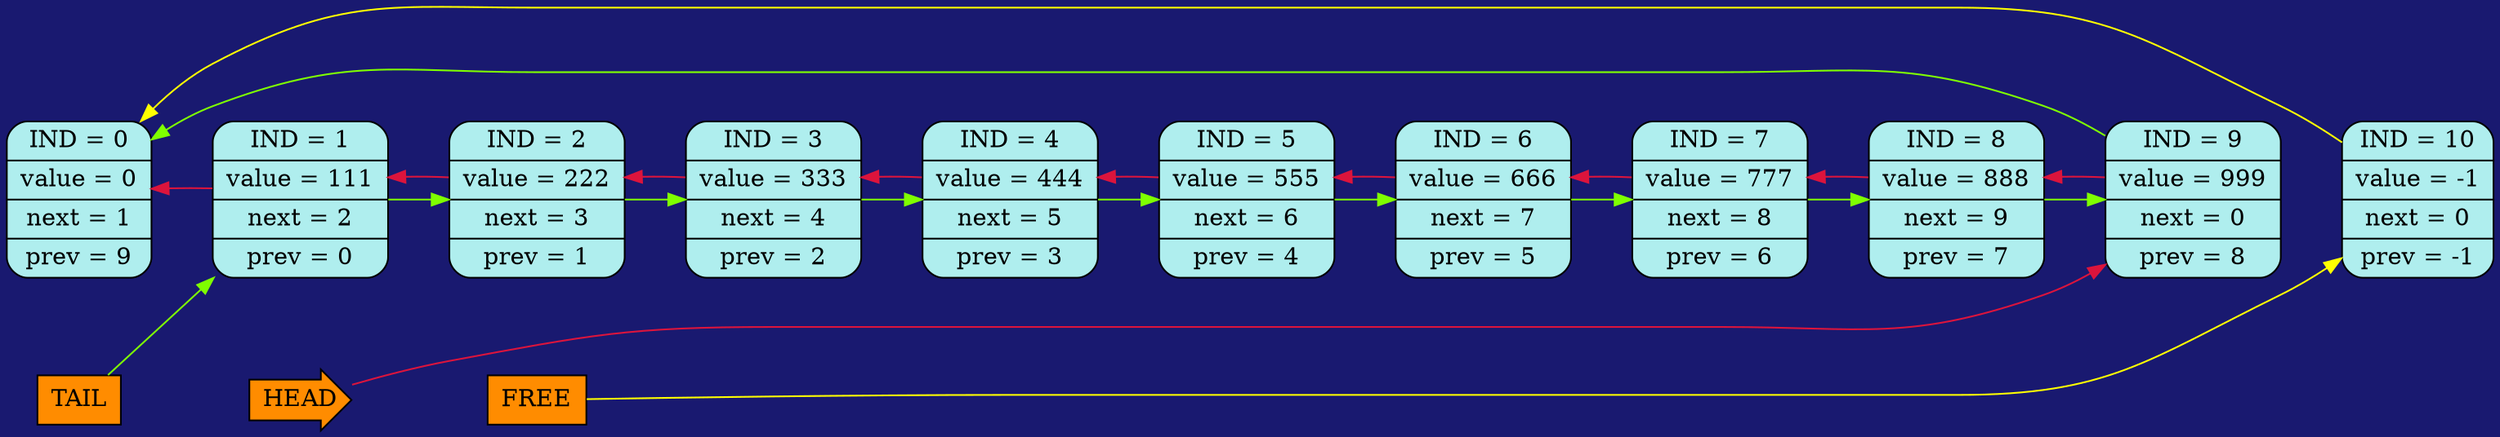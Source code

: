 digraph
{
bgcolor="#191970";
rankdir = LR;
edge[style="invis", weight = 1000000];
IND_0[shape=Mrecord, label = "IND = 0 | value = 0 | next = 1 | prev = 9 ", style="filled",fillcolor="#AFEEEE"]
IND_1[shape=Mrecord, label = "IND = 1 | value = 111 | next = 2 | prev = 0 ", style="filled",fillcolor="#AFEEEE"]
IND_2[shape=Mrecord, label = "IND = 2 | value = 222 | next = 3 | prev = 1 ", style="filled",fillcolor="#AFEEEE"]
IND_3[shape=Mrecord, label = "IND = 3 | value = 333 | next = 4 | prev = 2 ", style="filled",fillcolor="#AFEEEE"]
IND_4[shape=Mrecord, label = "IND = 4 | value = 444 | next = 5 | prev = 3 ", style="filled",fillcolor="#AFEEEE"]
IND_5[shape=Mrecord, label = "IND = 5 | value = 555 | next = 6 | prev = 4 ", style="filled",fillcolor="#AFEEEE"]
IND_6[shape=Mrecord, label = "IND = 6 | value = 666 | next = 7 | prev = 5 ", style="filled",fillcolor="#AFEEEE"]
IND_7[shape=Mrecord, label = "IND = 7 | value = 777 | next = 8 | prev = 6 ", style="filled",fillcolor="#AFEEEE"]
IND_8[shape=Mrecord, label = "IND = 8 | value = 888 | next = 9 | prev = 7 ", style="filled",fillcolor="#AFEEEE"]
IND_9[shape=Mrecord, label = "IND = 9 | value = 999 | next = 0 | prev = 8 ", style="filled",fillcolor="#AFEEEE"]
IND_10[shape=Mrecord, label = "IND = 10 | value = -1 | next = 0 | prev = -1 ", style="filled",fillcolor="#AFEEEE"]
IND_0 -> IND_1
IND_1 -> IND_2
IND_2 -> IND_3
IND_3 -> IND_4
IND_4 -> IND_5
IND_5 -> IND_6
IND_6 -> IND_7
IND_7 -> IND_8
IND_8 -> IND_9
IND_9 -> IND_10
TAIL[shape="rectangle", width = 0.5, height = 0.4, style="filled", fillcolor="#FF8C00"];
HEAD[shape="rarrow", width = 0.5, height = 0.5, style="filled", fillcolor="#FF8C00"];
FREE[shape="rectangle", width = 0.5, height = 0.4, style="filled", fillcolor="#FF8C00"];
{ rank = same; TAIL; IND_0}
TAIL -> HEAD -> FREE
edge[color="#7FFF00", weight = 1, style=""];
IND_1 -> IND_2;
IND_2 -> IND_3;
IND_3 -> IND_4;
IND_4 -> IND_5;
IND_5 -> IND_6;
IND_6 -> IND_7;
IND_7 -> IND_8;
IND_8 -> IND_9;
IND_9 -> IND_0;
IND_10 -> IND_0 [color="#FFFF00"];
TAIL -> IND_1;
FREE -> IND_10 [color="#FFFF00"];
edge[color="#DC143C", weight = 1, style=""];
IND_1 -> IND_0;
IND_2 -> IND_1;
IND_3 -> IND_2;
IND_4 -> IND_3;
IND_5 -> IND_4;
IND_6 -> IND_5;
IND_7 -> IND_6;
IND_8 -> IND_7;
IND_9 -> IND_8;
HEAD -> IND_9;
}
